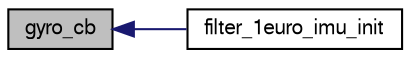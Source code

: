 digraph "gyro_cb"
{
  edge [fontname="FreeSans",fontsize="10",labelfontname="FreeSans",labelfontsize="10"];
  node [fontname="FreeSans",fontsize="10",shape=record];
  rankdir="LR";
  Node1 [label="gyro_cb",height=0.2,width=0.4,color="black", fillcolor="grey75", style="filled", fontcolor="black"];
  Node1 -> Node2 [dir="back",color="midnightblue",fontsize="10",style="solid",fontname="FreeSans"];
  Node2 [label="filter_1euro_imu_init",height=0.2,width=0.4,color="black", fillcolor="white", style="filled",URL="$filter__1euro__imu_8h.html#ac5440f07272979ecc4ceb8b288758320",tooltip="Init and bindings. "];
}
